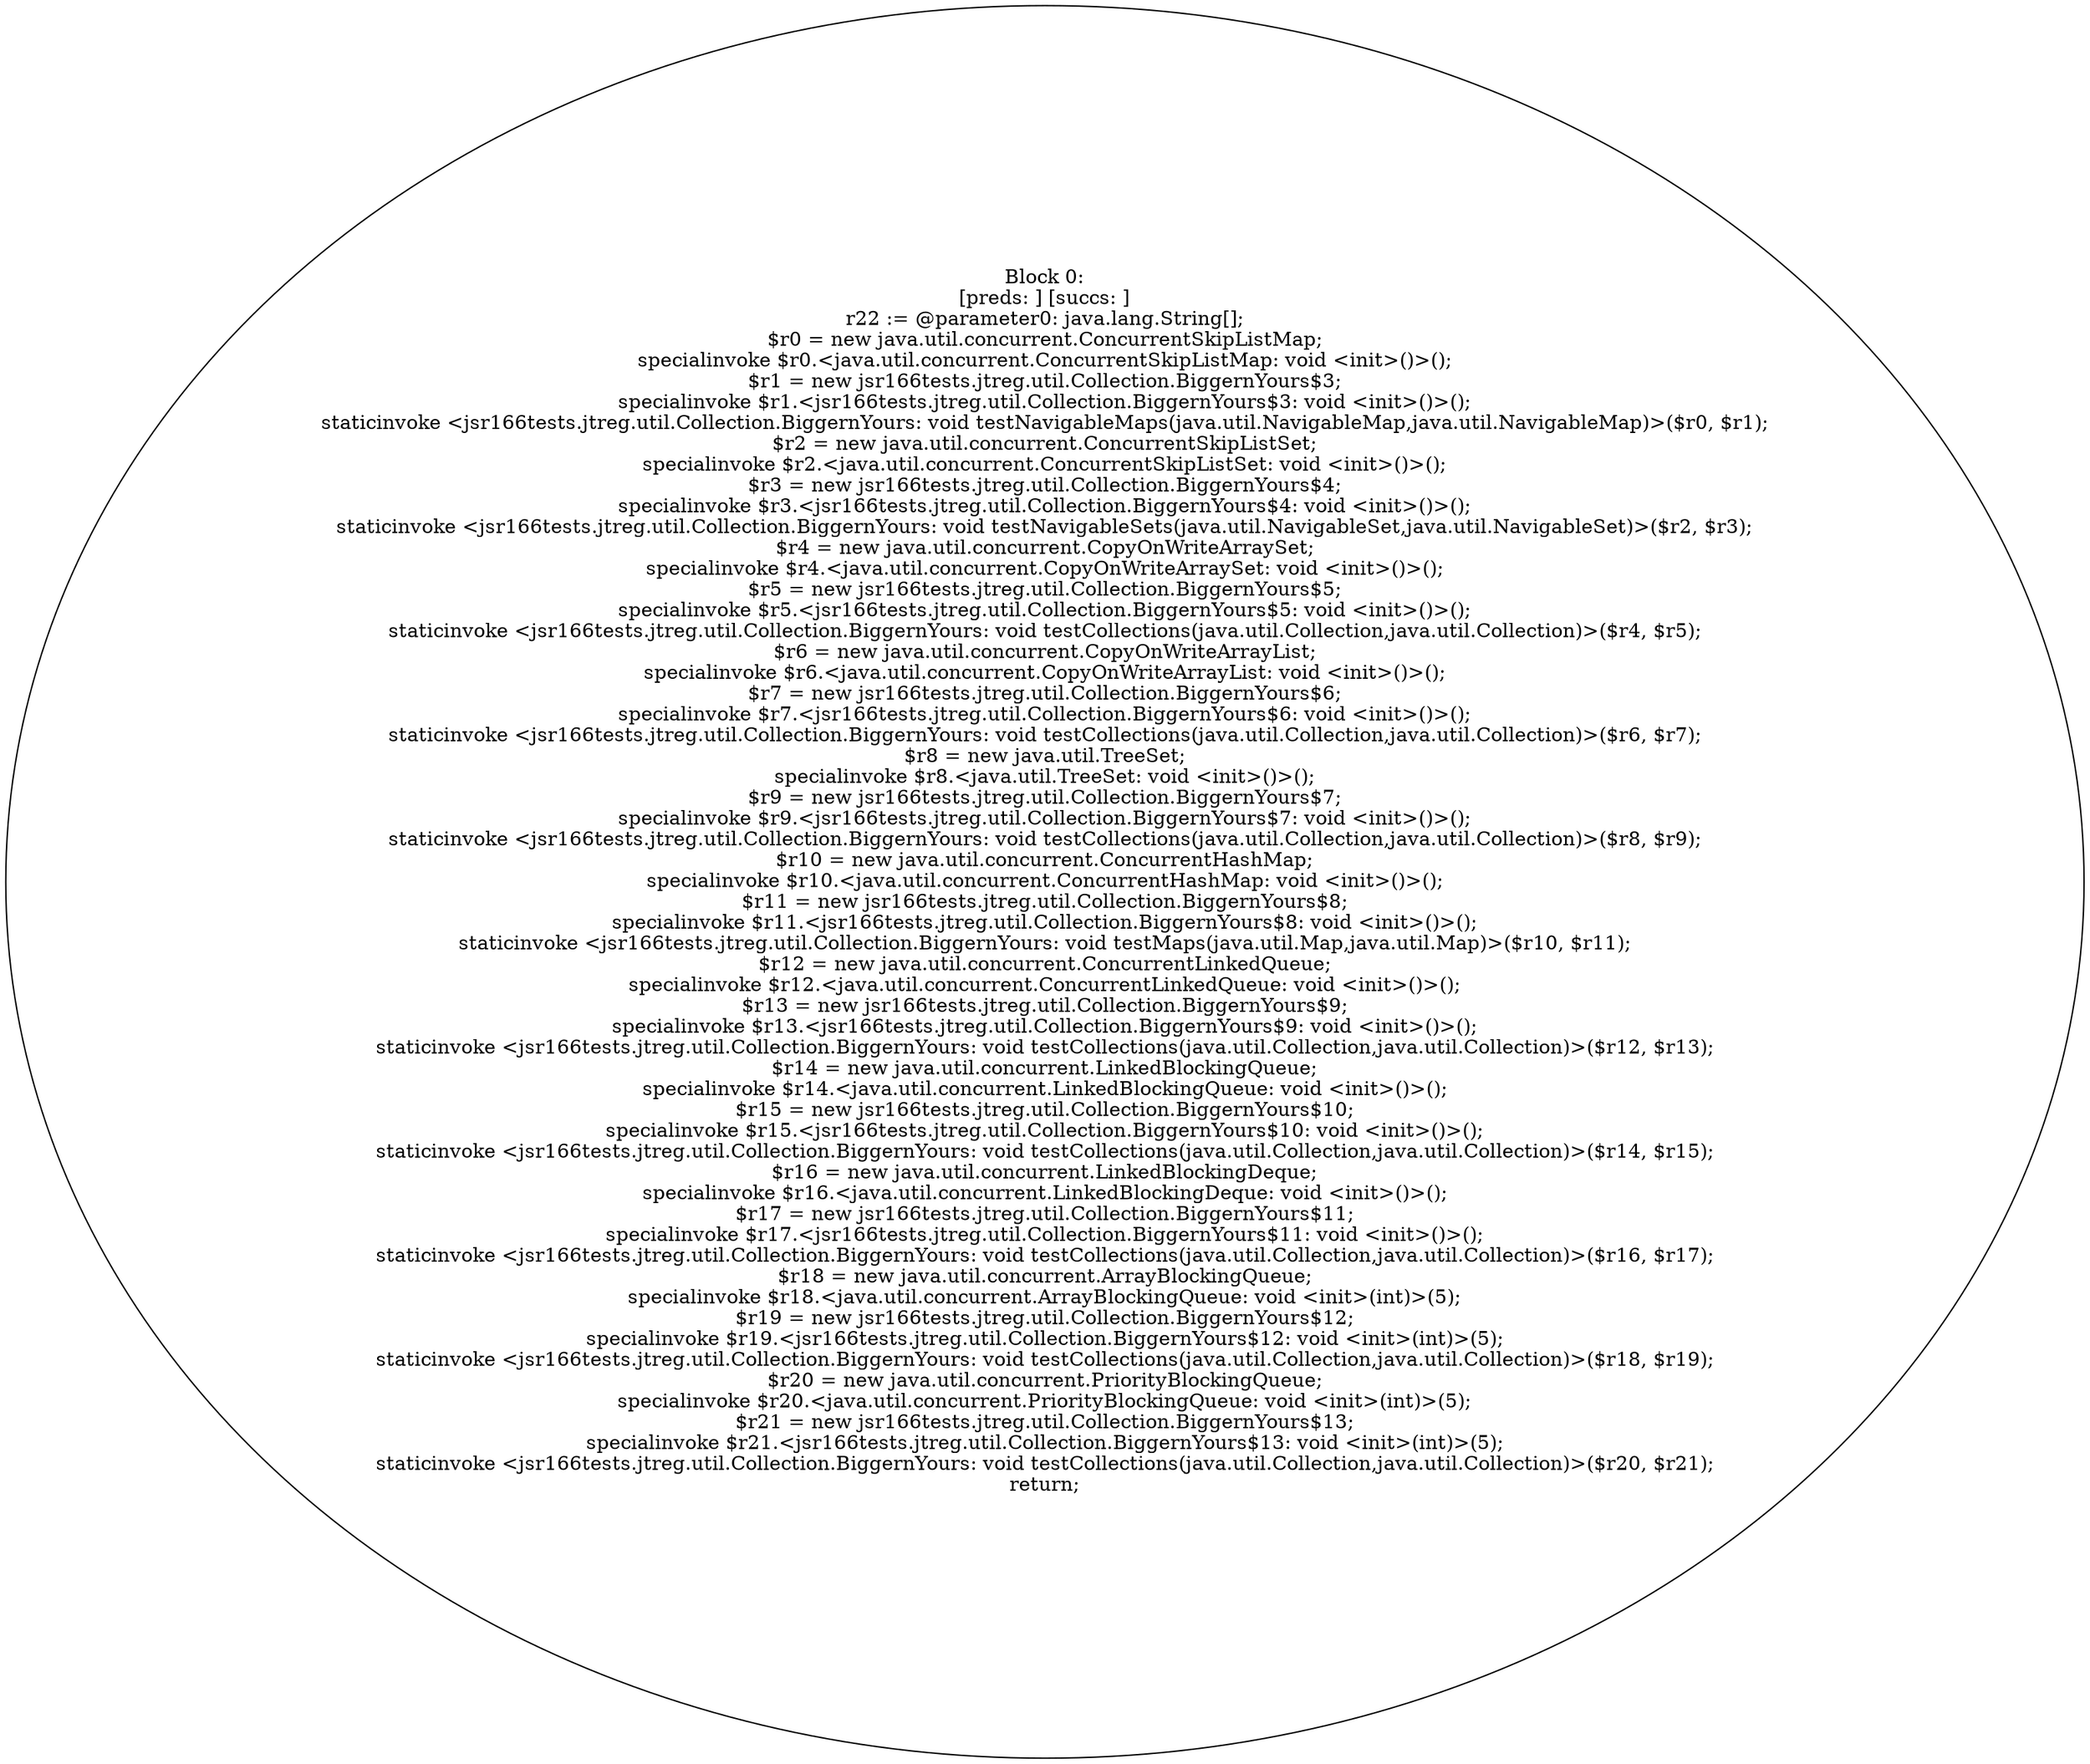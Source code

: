 digraph "unitGraph" {
    "Block 0:
[preds: ] [succs: ]
r22 := @parameter0: java.lang.String[];
$r0 = new java.util.concurrent.ConcurrentSkipListMap;
specialinvoke $r0.<java.util.concurrent.ConcurrentSkipListMap: void <init>()>();
$r1 = new jsr166tests.jtreg.util.Collection.BiggernYours$3;
specialinvoke $r1.<jsr166tests.jtreg.util.Collection.BiggernYours$3: void <init>()>();
staticinvoke <jsr166tests.jtreg.util.Collection.BiggernYours: void testNavigableMaps(java.util.NavigableMap,java.util.NavigableMap)>($r0, $r1);
$r2 = new java.util.concurrent.ConcurrentSkipListSet;
specialinvoke $r2.<java.util.concurrent.ConcurrentSkipListSet: void <init>()>();
$r3 = new jsr166tests.jtreg.util.Collection.BiggernYours$4;
specialinvoke $r3.<jsr166tests.jtreg.util.Collection.BiggernYours$4: void <init>()>();
staticinvoke <jsr166tests.jtreg.util.Collection.BiggernYours: void testNavigableSets(java.util.NavigableSet,java.util.NavigableSet)>($r2, $r3);
$r4 = new java.util.concurrent.CopyOnWriteArraySet;
specialinvoke $r4.<java.util.concurrent.CopyOnWriteArraySet: void <init>()>();
$r5 = new jsr166tests.jtreg.util.Collection.BiggernYours$5;
specialinvoke $r5.<jsr166tests.jtreg.util.Collection.BiggernYours$5: void <init>()>();
staticinvoke <jsr166tests.jtreg.util.Collection.BiggernYours: void testCollections(java.util.Collection,java.util.Collection)>($r4, $r5);
$r6 = new java.util.concurrent.CopyOnWriteArrayList;
specialinvoke $r6.<java.util.concurrent.CopyOnWriteArrayList: void <init>()>();
$r7 = new jsr166tests.jtreg.util.Collection.BiggernYours$6;
specialinvoke $r7.<jsr166tests.jtreg.util.Collection.BiggernYours$6: void <init>()>();
staticinvoke <jsr166tests.jtreg.util.Collection.BiggernYours: void testCollections(java.util.Collection,java.util.Collection)>($r6, $r7);
$r8 = new java.util.TreeSet;
specialinvoke $r8.<java.util.TreeSet: void <init>()>();
$r9 = new jsr166tests.jtreg.util.Collection.BiggernYours$7;
specialinvoke $r9.<jsr166tests.jtreg.util.Collection.BiggernYours$7: void <init>()>();
staticinvoke <jsr166tests.jtreg.util.Collection.BiggernYours: void testCollections(java.util.Collection,java.util.Collection)>($r8, $r9);
$r10 = new java.util.concurrent.ConcurrentHashMap;
specialinvoke $r10.<java.util.concurrent.ConcurrentHashMap: void <init>()>();
$r11 = new jsr166tests.jtreg.util.Collection.BiggernYours$8;
specialinvoke $r11.<jsr166tests.jtreg.util.Collection.BiggernYours$8: void <init>()>();
staticinvoke <jsr166tests.jtreg.util.Collection.BiggernYours: void testMaps(java.util.Map,java.util.Map)>($r10, $r11);
$r12 = new java.util.concurrent.ConcurrentLinkedQueue;
specialinvoke $r12.<java.util.concurrent.ConcurrentLinkedQueue: void <init>()>();
$r13 = new jsr166tests.jtreg.util.Collection.BiggernYours$9;
specialinvoke $r13.<jsr166tests.jtreg.util.Collection.BiggernYours$9: void <init>()>();
staticinvoke <jsr166tests.jtreg.util.Collection.BiggernYours: void testCollections(java.util.Collection,java.util.Collection)>($r12, $r13);
$r14 = new java.util.concurrent.LinkedBlockingQueue;
specialinvoke $r14.<java.util.concurrent.LinkedBlockingQueue: void <init>()>();
$r15 = new jsr166tests.jtreg.util.Collection.BiggernYours$10;
specialinvoke $r15.<jsr166tests.jtreg.util.Collection.BiggernYours$10: void <init>()>();
staticinvoke <jsr166tests.jtreg.util.Collection.BiggernYours: void testCollections(java.util.Collection,java.util.Collection)>($r14, $r15);
$r16 = new java.util.concurrent.LinkedBlockingDeque;
specialinvoke $r16.<java.util.concurrent.LinkedBlockingDeque: void <init>()>();
$r17 = new jsr166tests.jtreg.util.Collection.BiggernYours$11;
specialinvoke $r17.<jsr166tests.jtreg.util.Collection.BiggernYours$11: void <init>()>();
staticinvoke <jsr166tests.jtreg.util.Collection.BiggernYours: void testCollections(java.util.Collection,java.util.Collection)>($r16, $r17);
$r18 = new java.util.concurrent.ArrayBlockingQueue;
specialinvoke $r18.<java.util.concurrent.ArrayBlockingQueue: void <init>(int)>(5);
$r19 = new jsr166tests.jtreg.util.Collection.BiggernYours$12;
specialinvoke $r19.<jsr166tests.jtreg.util.Collection.BiggernYours$12: void <init>(int)>(5);
staticinvoke <jsr166tests.jtreg.util.Collection.BiggernYours: void testCollections(java.util.Collection,java.util.Collection)>($r18, $r19);
$r20 = new java.util.concurrent.PriorityBlockingQueue;
specialinvoke $r20.<java.util.concurrent.PriorityBlockingQueue: void <init>(int)>(5);
$r21 = new jsr166tests.jtreg.util.Collection.BiggernYours$13;
specialinvoke $r21.<jsr166tests.jtreg.util.Collection.BiggernYours$13: void <init>(int)>(5);
staticinvoke <jsr166tests.jtreg.util.Collection.BiggernYours: void testCollections(java.util.Collection,java.util.Collection)>($r20, $r21);
return;
"
}
